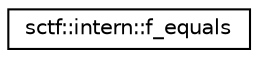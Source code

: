 digraph "Graphical Class Hierarchy"
{
  edge [fontname="Helvetica",fontsize="10",labelfontname="Helvetica",labelfontsize="10"];
  node [fontname="Helvetica",fontsize="10",shape=record];
  rankdir="LR";
  Node0 [label="sctf::intern::f_equals",height=0.2,width=0.4,color="black", fillcolor="white", style="filled",URL="$classsctf_1_1intern_1_1f__equals.html"];
}

